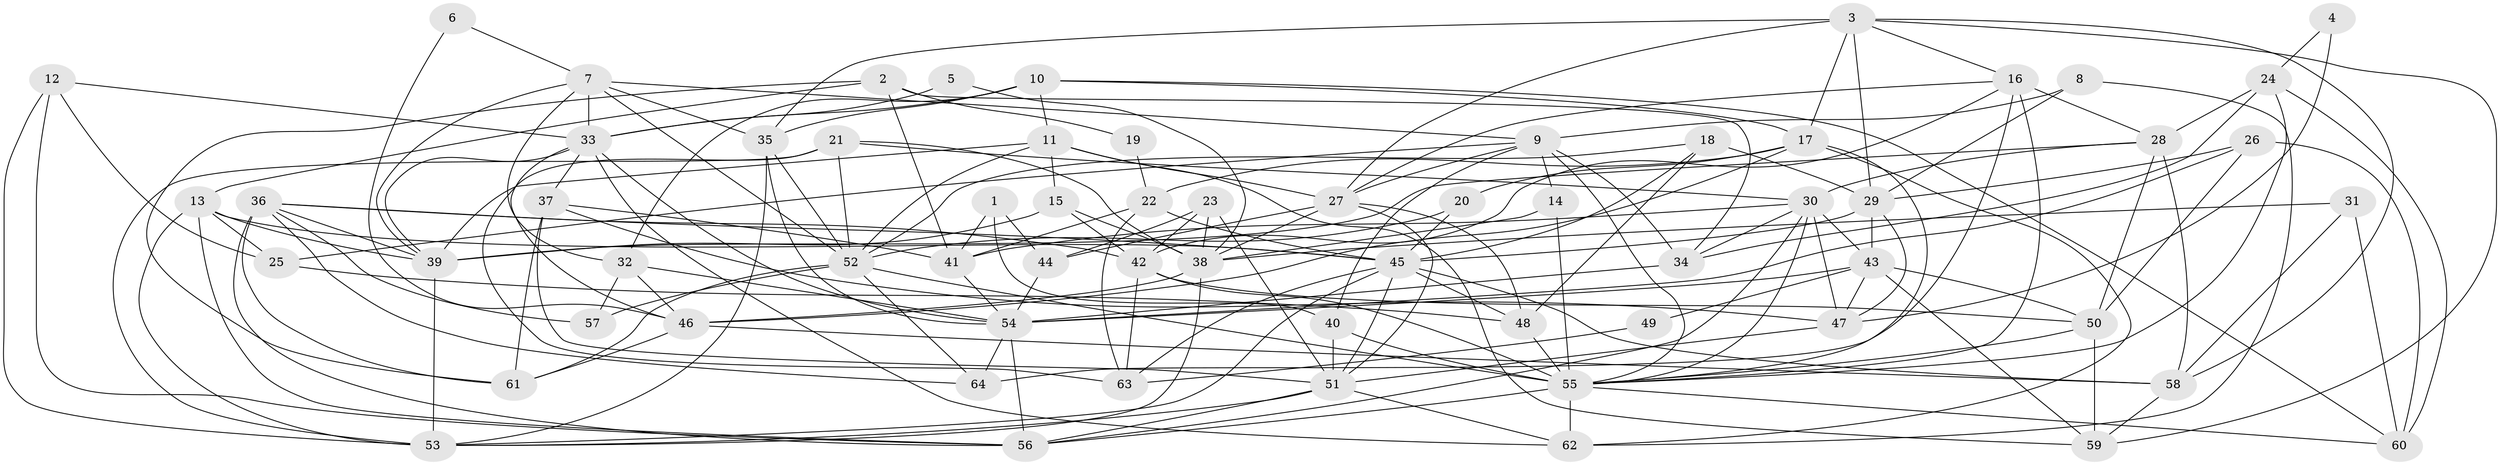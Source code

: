 // original degree distribution, {3: 0.25, 5: 0.2265625, 4: 0.2890625, 6: 0.0625, 2: 0.125, 8: 0.0078125, 7: 0.0390625}
// Generated by graph-tools (version 1.1) at 2025/26/03/09/25 03:26:14]
// undirected, 64 vertices, 182 edges
graph export_dot {
graph [start="1"]
  node [color=gray90,style=filled];
  1;
  2;
  3;
  4;
  5;
  6;
  7;
  8;
  9;
  10;
  11;
  12;
  13;
  14;
  15;
  16;
  17;
  18;
  19;
  20;
  21;
  22;
  23;
  24;
  25;
  26;
  27;
  28;
  29;
  30;
  31;
  32;
  33;
  34;
  35;
  36;
  37;
  38;
  39;
  40;
  41;
  42;
  43;
  44;
  45;
  46;
  47;
  48;
  49;
  50;
  51;
  52;
  53;
  54;
  55;
  56;
  57;
  58;
  59;
  60;
  61;
  62;
  63;
  64;
  1 -- 40 [weight=1.0];
  1 -- 41 [weight=1.0];
  1 -- 44 [weight=1.0];
  2 -- 13 [weight=1.0];
  2 -- 19 [weight=1.0];
  2 -- 34 [weight=1.0];
  2 -- 41 [weight=1.0];
  2 -- 61 [weight=1.0];
  3 -- 16 [weight=1.0];
  3 -- 17 [weight=1.0];
  3 -- 27 [weight=1.0];
  3 -- 29 [weight=1.0];
  3 -- 35 [weight=1.0];
  3 -- 58 [weight=1.0];
  3 -- 59 [weight=1.0];
  4 -- 24 [weight=1.0];
  4 -- 47 [weight=1.0];
  5 -- 33 [weight=1.0];
  5 -- 38 [weight=1.0];
  6 -- 7 [weight=1.0];
  6 -- 46 [weight=1.0];
  7 -- 9 [weight=1.0];
  7 -- 32 [weight=1.0];
  7 -- 33 [weight=1.0];
  7 -- 35 [weight=1.0];
  7 -- 39 [weight=1.0];
  7 -- 52 [weight=1.0];
  8 -- 9 [weight=1.0];
  8 -- 29 [weight=1.0];
  8 -- 62 [weight=1.0];
  9 -- 14 [weight=1.0];
  9 -- 25 [weight=1.0];
  9 -- 27 [weight=1.0];
  9 -- 34 [weight=1.0];
  9 -- 40 [weight=1.0];
  9 -- 55 [weight=1.0];
  10 -- 11 [weight=1.0];
  10 -- 17 [weight=1.0];
  10 -- 32 [weight=1.0];
  10 -- 33 [weight=1.0];
  10 -- 35 [weight=1.0];
  10 -- 60 [weight=1.0];
  11 -- 15 [weight=1.0];
  11 -- 27 [weight=1.0];
  11 -- 39 [weight=1.0];
  11 -- 52 [weight=1.0];
  11 -- 59 [weight=1.0];
  12 -- 25 [weight=1.0];
  12 -- 33 [weight=1.0];
  12 -- 53 [weight=1.0];
  12 -- 56 [weight=1.0];
  13 -- 25 [weight=1.0];
  13 -- 39 [weight=1.0];
  13 -- 45 [weight=1.0];
  13 -- 53 [weight=1.0];
  13 -- 56 [weight=1.0];
  14 -- 38 [weight=1.0];
  14 -- 55 [weight=1.0];
  15 -- 38 [weight=1.0];
  15 -- 39 [weight=1.0];
  15 -- 42 [weight=1.0];
  16 -- 27 [weight=1.0];
  16 -- 28 [weight=1.0];
  16 -- 42 [weight=1.0];
  16 -- 55 [weight=1.0];
  16 -- 64 [weight=2.0];
  17 -- 20 [weight=1.0];
  17 -- 22 [weight=1.0];
  17 -- 46 [weight=1.0];
  17 -- 55 [weight=1.0];
  17 -- 62 [weight=1.0];
  18 -- 29 [weight=1.0];
  18 -- 45 [weight=1.0];
  18 -- 48 [weight=1.0];
  18 -- 52 [weight=1.0];
  19 -- 22 [weight=1.0];
  20 -- 45 [weight=1.0];
  20 -- 52 [weight=1.0];
  21 -- 30 [weight=1.0];
  21 -- 38 [weight=1.0];
  21 -- 52 [weight=1.0];
  21 -- 53 [weight=1.0];
  21 -- 63 [weight=1.0];
  22 -- 41 [weight=1.0];
  22 -- 45 [weight=1.0];
  22 -- 63 [weight=1.0];
  23 -- 38 [weight=1.0];
  23 -- 42 [weight=1.0];
  23 -- 44 [weight=2.0];
  23 -- 51 [weight=1.0];
  24 -- 28 [weight=2.0];
  24 -- 34 [weight=1.0];
  24 -- 55 [weight=1.0];
  24 -- 60 [weight=1.0];
  25 -- 48 [weight=1.0];
  26 -- 29 [weight=1.0];
  26 -- 50 [weight=1.0];
  26 -- 54 [weight=1.0];
  26 -- 60 [weight=1.0];
  27 -- 38 [weight=1.0];
  27 -- 44 [weight=1.0];
  27 -- 48 [weight=1.0];
  27 -- 51 [weight=1.0];
  28 -- 30 [weight=1.0];
  28 -- 39 [weight=1.0];
  28 -- 50 [weight=1.0];
  28 -- 58 [weight=1.0];
  29 -- 43 [weight=1.0];
  29 -- 45 [weight=1.0];
  29 -- 47 [weight=1.0];
  30 -- 34 [weight=1.0];
  30 -- 41 [weight=1.0];
  30 -- 43 [weight=1.0];
  30 -- 47 [weight=2.0];
  30 -- 55 [weight=1.0];
  30 -- 56 [weight=1.0];
  31 -- 38 [weight=1.0];
  31 -- 58 [weight=1.0];
  31 -- 60 [weight=1.0];
  32 -- 46 [weight=1.0];
  32 -- 54 [weight=1.0];
  32 -- 57 [weight=1.0];
  33 -- 37 [weight=1.0];
  33 -- 39 [weight=1.0];
  33 -- 46 [weight=1.0];
  33 -- 54 [weight=1.0];
  33 -- 62 [weight=1.0];
  34 -- 54 [weight=1.0];
  35 -- 52 [weight=1.0];
  35 -- 53 [weight=1.0];
  35 -- 54 [weight=1.0];
  36 -- 39 [weight=1.0];
  36 -- 42 [weight=1.0];
  36 -- 45 [weight=1.0];
  36 -- 56 [weight=1.0];
  36 -- 57 [weight=1.0];
  36 -- 61 [weight=1.0];
  36 -- 64 [weight=1.0];
  37 -- 41 [weight=1.0];
  37 -- 47 [weight=1.0];
  37 -- 51 [weight=1.0];
  37 -- 61 [weight=1.0];
  38 -- 46 [weight=1.0];
  38 -- 53 [weight=1.0];
  39 -- 53 [weight=1.0];
  40 -- 51 [weight=1.0];
  40 -- 55 [weight=3.0];
  41 -- 54 [weight=1.0];
  42 -- 50 [weight=1.0];
  42 -- 55 [weight=1.0];
  42 -- 63 [weight=1.0];
  43 -- 47 [weight=1.0];
  43 -- 49 [weight=1.0];
  43 -- 50 [weight=1.0];
  43 -- 54 [weight=1.0];
  43 -- 59 [weight=1.0];
  44 -- 54 [weight=1.0];
  45 -- 48 [weight=1.0];
  45 -- 51 [weight=1.0];
  45 -- 53 [weight=1.0];
  45 -- 58 [weight=1.0];
  45 -- 63 [weight=1.0];
  46 -- 58 [weight=1.0];
  46 -- 61 [weight=1.0];
  47 -- 51 [weight=1.0];
  48 -- 55 [weight=1.0];
  49 -- 63 [weight=1.0];
  50 -- 55 [weight=1.0];
  50 -- 59 [weight=2.0];
  51 -- 53 [weight=1.0];
  51 -- 56 [weight=1.0];
  51 -- 62 [weight=1.0];
  52 -- 55 [weight=1.0];
  52 -- 57 [weight=2.0];
  52 -- 61 [weight=1.0];
  52 -- 64 [weight=1.0];
  54 -- 56 [weight=1.0];
  54 -- 64 [weight=1.0];
  55 -- 56 [weight=1.0];
  55 -- 60 [weight=1.0];
  55 -- 62 [weight=1.0];
  58 -- 59 [weight=1.0];
}
